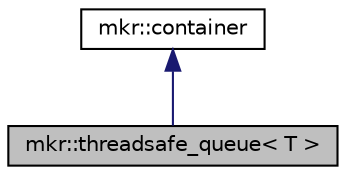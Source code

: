 digraph "mkr::threadsafe_queue&lt; T &gt;"
{
 // LATEX_PDF_SIZE
  edge [fontname="Helvetica",fontsize="10",labelfontname="Helvetica",labelfontsize="10"];
  node [fontname="Helvetica",fontsize="10",shape=record];
  Node1 [label="mkr::threadsafe_queue\< T \>",height=0.2,width=0.4,color="black", fillcolor="grey75", style="filled", fontcolor="black",tooltip=" "];
  Node2 -> Node1 [dir="back",color="midnightblue",fontsize="10",style="solid",fontname="Helvetica"];
  Node2 [label="mkr::container",height=0.2,width=0.4,color="black", fillcolor="white", style="filled",URL="$classmkr_1_1container.html",tooltip=" "];
}
